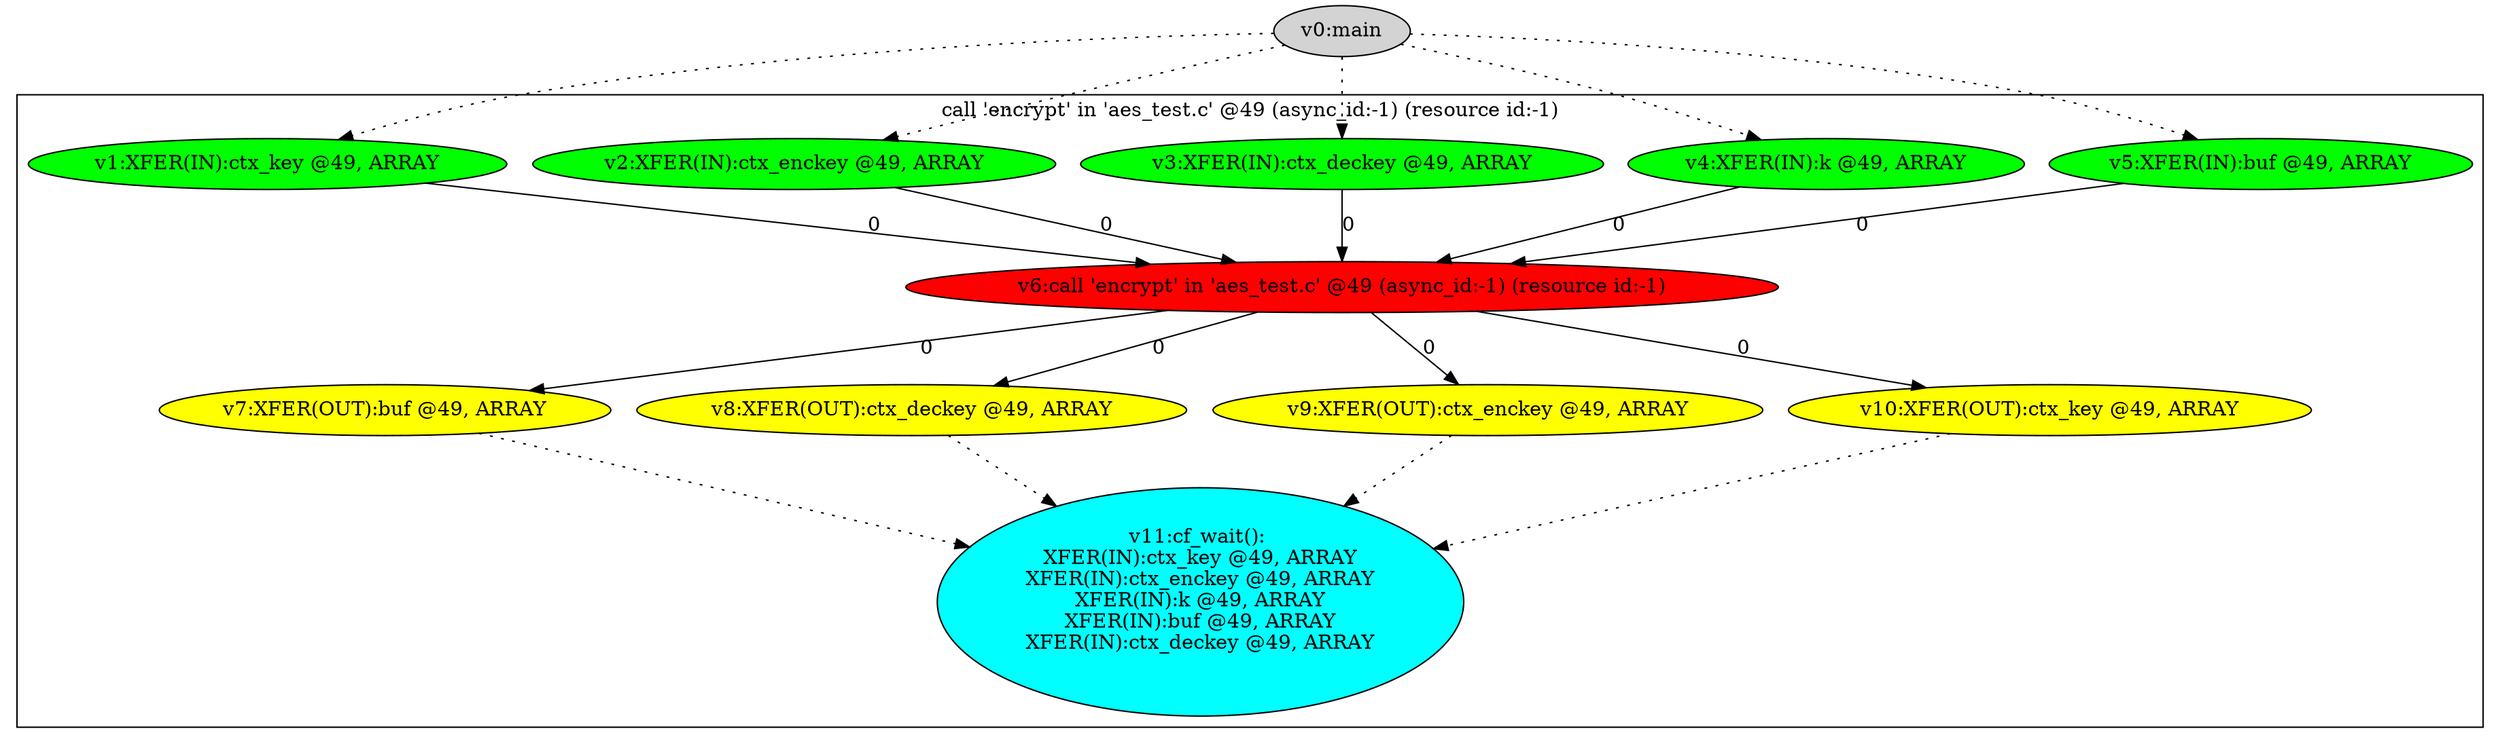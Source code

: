 digraph dm_graph {
v0 [label = "v0:main" ,style=filled];
v1 [label = "v1:XFER(IN):ctx_key @49, ARRAY\n" ,style=filled,fillcolor = green];
v2 [label = "v2:XFER(IN):ctx_enckey @49, ARRAY\n" ,style=filled,fillcolor = green];
v3 [label = "v3:XFER(IN):ctx_deckey @49, ARRAY\n" ,style=filled,fillcolor = green];
v4 [label = "v4:XFER(IN):k @49, ARRAY\n" ,style=filled,fillcolor = green];
v5 [label = "v5:XFER(IN):buf @49, ARRAY\n" ,style=filled,fillcolor = green];
v6 [label = "v6:call 'encrypt' in 'aes_test.c' @49 (async_id:-1) (resource id:-1)\n" ,style=filled,fillcolor = red];
v7 [label = "v7:XFER(OUT):buf @49, ARRAY\n" ,style=filled,fillcolor = yellow];
v8 [label = "v8:XFER(OUT):ctx_deckey @49, ARRAY\n" ,style=filled,fillcolor = yellow];
v9 [label = "v9:XFER(OUT):ctx_enckey @49, ARRAY\n" ,style=filled,fillcolor = yellow];
v10 [label = "v10:XFER(OUT):ctx_key @49, ARRAY\n" ,style=filled,fillcolor = yellow];
v11 [label = "v11:cf_wait(): \nXFER(IN):ctx_key @49, ARRAY\nXFER(IN):ctx_enckey @49, ARRAY\nXFER(IN):k @49, ARRAY\nXFER(IN):buf @49, ARRAY\nXFER(IN):ctx_deckey @49, ARRAY\n\n" ,style=filled,fillcolor = cyan];
subgraph cluster0 {
v1;
v2;
v3;
v4;
v5;
v6;
v7;
v8;
v9;
v10;
v11;
label = "call 'encrypt' in 'aes_test.c' @49 (async_id:-1) (resource id:-1)\n";
}
v1 -> v6 [label = "0"];
v2 -> v6 [label = "0"];
v3 -> v6 [label = "0"];
v4 -> v6 [label = "0"];
v5 -> v6 [label = "0"];
v6 -> v7 [label = "0"];
v6 -> v8 [label = "0"];
v6 -> v9 [label = "0"];
v6 -> v10 [label = "0"];
v7 -> v11 [label = "", style = dotted];
v8 -> v11 [label = "", style = dotted];
v9 -> v11 [label = "", style = dotted];
v10 -> v11 [label = "", style = dotted];
v0 -> v1 [label = "", style = dotted];
v0 -> v2 [label = "", style = dotted];
v0 -> v3 [label = "", style = dotted];
v0 -> v4 [label = "", style = dotted];
v0 -> v5 [label = "", style = dotted];
}
